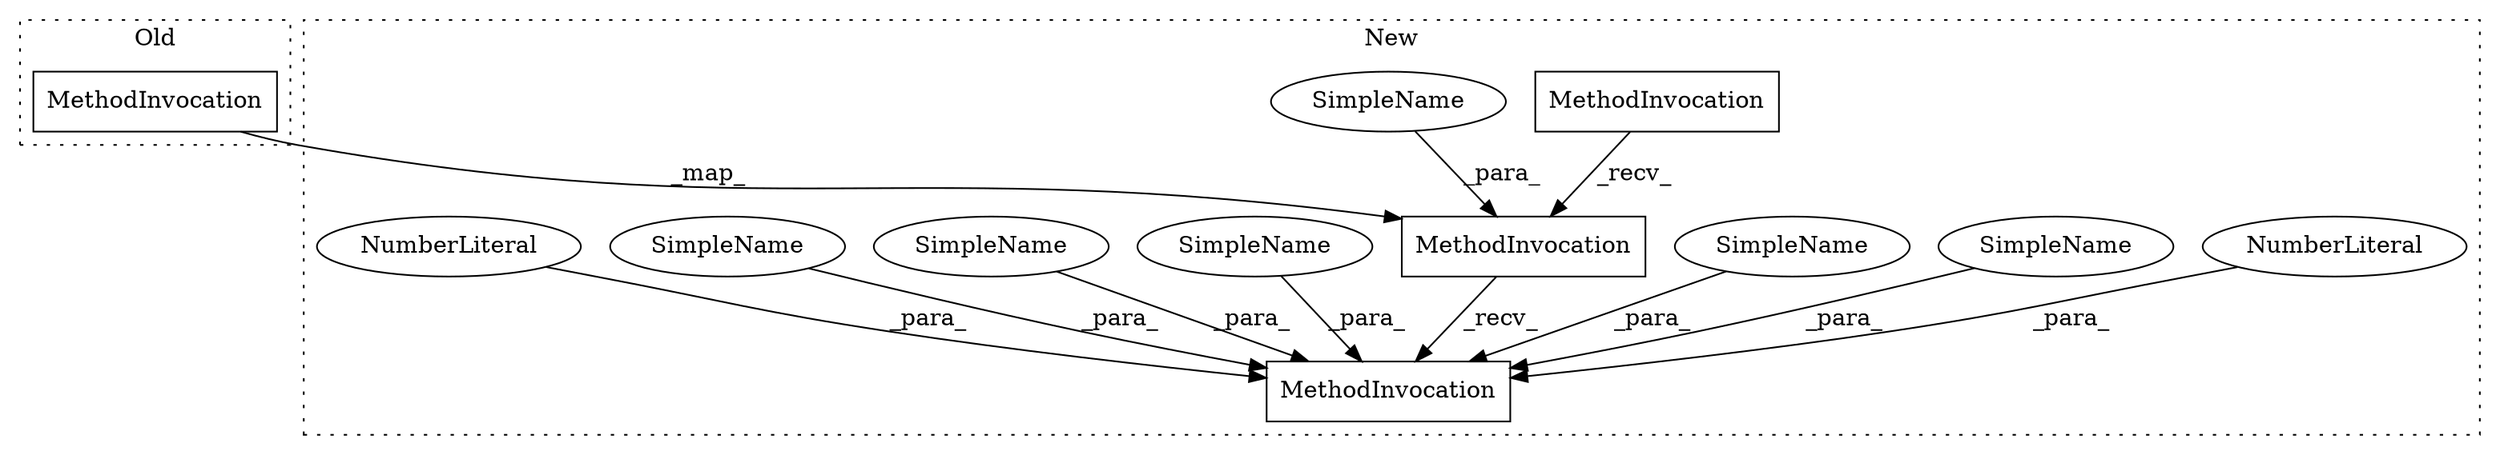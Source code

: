 digraph G {
subgraph cluster0 {
4 [label="MethodInvocation" a="32" s="9230,9304" l="19,1" shape="box"];
label = "Old";
style="dotted";
}
subgraph cluster1 {
1 [label="MethodInvocation" a="32" s="10639,10695" l="11,1" shape="box"];
2 [label="MethodInvocation" a="32" s="10706,10750" l="21,1" shape="box"];
3 [label="MethodInvocation" a="32" s="10761,10970" l="29,1" shape="box"];
5 [label="NumberLiteral" a="34" s="10943" l="1" shape="ellipse"];
6 [label="SimpleName" a="42" s="10793" l="19" shape="ellipse"];
7 [label="SimpleName" a="42" s="10866" l="22" shape="ellipse"];
8 [label="SimpleName" a="42" s="10727" l="23" shape="ellipse"];
9 [label="SimpleName" a="42" s="10946" l="24" shape="ellipse"];
10 [label="SimpleName" a="42" s="10905" l="24" shape="ellipse"];
11 [label="SimpleName" a="42" s="10830" l="19" shape="ellipse"];
12 [label="NumberLiteral" a="34" s="10863" l="1" shape="ellipse"];
label = "New";
style="dotted";
}
1 -> 2 [label="_recv_"];
2 -> 3 [label="_recv_"];
4 -> 2 [label="_map_"];
5 -> 3 [label="_para_"];
6 -> 3 [label="_para_"];
7 -> 3 [label="_para_"];
8 -> 2 [label="_para_"];
9 -> 3 [label="_para_"];
10 -> 3 [label="_para_"];
11 -> 3 [label="_para_"];
12 -> 3 [label="_para_"];
}